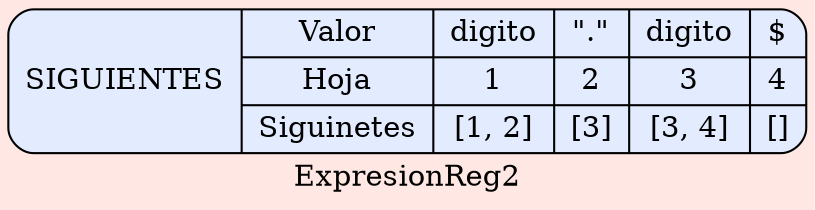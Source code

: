 digraph structs { 
  bgcolor = "#FFE8E3"   
 node [shape=Mrecord fillcolor="#E3EBFF" style =filled];
label ="ExpresionReg2"
struct1 [label="SIGUIENTES| { Valor | Hoja| Siguinetes } | 
{ digito| 1 | [1, 2]}|
{ \".\"| 2 | [3]}|
{ digito| 3 | [3, 4]}|
{ $| 4 | []}
"];
 }